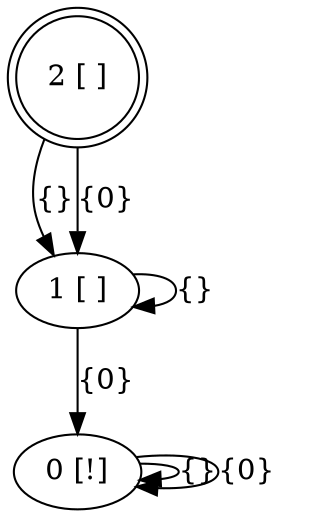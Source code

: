 digraph model {
	0 [label="0 [!]", shape=ellipse]
	1 [label="1 [ ]", shape=ellipse]
	2 [label="2 [ ]", shape=doublecircle]
	0 -> 0 [label="{}"]
	0 -> 0 [label="{0}"]
	1 -> 1 [label="{}"]
	1 -> 0 [label="{0}"]
	2 -> 1 [label="{}"]
	2 -> 1 [label="{0}"]
}
